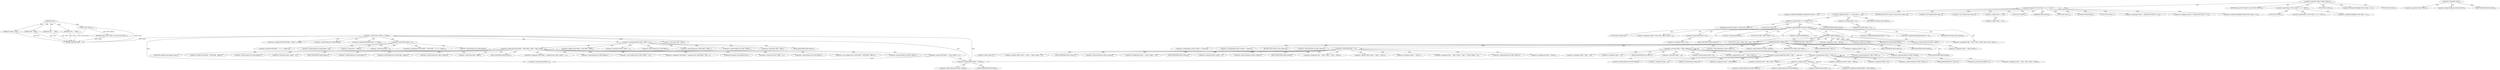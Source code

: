 digraph "FUN1" {  
"8" [label = <(METHOD,FUN1)<SUB>1</SUB>> ]
"410" [label = <(METHOD_RETURN,ANY)<SUB>1</SUB>> ]
"9" [label = <(PARAM,FT_Library  VAR1)<SUB>1</SUB>> ]
"10" [label = <(PARAM,VAR2*  VAR3)<SUB>2</SUB>> ]
"11" [label = <(PARAM,FT_Pos      VAR4)<SUB>3</SUB>> ]
"12" [label = <(PARAM,FT_Pos      VAR5)<SUB>4</SUB>> ]
"22" [label = <(RETURN,return FUN2( VAR14 );,return FUN2( VAR14 );)<SUB>17</SUB>> ]
"23" [label = <(FUN2,FUN2( VAR14 ))<SUB>17</SUB>> ]
"254" [label = <(&lt;operator&gt;.equals,VAR3-&gt;VAR20 == VAR24)<SUB>97</SUB>> ]
"55" [label = <(&lt;operator&gt;.assignment,VAR12 = (VAR18)FUN3( VAR4 ) &gt;&gt; 6)<SUB>26</SUB>> ]
"63" [label = <(&lt;operator&gt;.assignment,VAR13 = (VAR18)FUN3( VAR5 ) &gt;&gt; 6)<SUB>27</SUB>> ]
"158" [label = <(&lt;operator&gt;.assignment,VAR6 = FUN7( VAR1-&gt;VAR28, VAR3, VAR12, VAR13 ))<SUB>71</SUB>> ]
"172" [label = <(&lt;operator&gt;.assignment,VAR11 = VAR3-&gt;VAR11)<SUB>76</SUB>> ]
"398" [label = <(&lt;operator&gt;.assignmentPlus,VAR3-&gt;VAR32 += VAR12)<SUB>146</SUB>> ]
"403" [label = <(&lt;operator&gt;.assignmentPlus,VAR3-&gt;VAR29 += VAR13)<SUB>147</SUB>> ]
"408" [label = <(RETURN,return VAR19;,return VAR19;)<SUB>149</SUB>> ]
"26" [label = <(&lt;operator&gt;.logicalOr,!VAR3 || !VAR3-&gt;VAR15)<SUB>19</SUB>> ]
"38" [label = <(&lt;operator&gt;.logicalOr,( ( FUN3( VAR4 ) &gt;&gt; 6 ) &gt; VAR17 ) ||
         (...)<SUB>22</SUB>> ]
"57" [label = <(&lt;operator&gt;.arithmeticShiftRight,(VAR18)FUN3( VAR4 ) &gt;&gt; 6)<SUB>26</SUB>> ]
"65" [label = <(&lt;operator&gt;.arithmeticShiftRight,(VAR18)FUN3( VAR5 ) &gt;&gt; 6)<SUB>27</SUB>> ]
"72" [label = <(&lt;operator&gt;.logicalAnd,VAR12 == 0 &amp;&amp; VAR13 == 0)<SUB>29</SUB>> ]
"97" [label = <(&lt;operator&gt;.indirectFieldAccess,VAR3-&gt;VAR20)<SUB>34</SUB>> ]
"160" [label = <(FUN7,FUN7( VAR1-&gt;VAR28, VAR3, VAR12, VAR13 ))<SUB>71</SUB>> ]
"168" [label = <(IDENTIFIER,VAR6,if (VAR6))<SUB>72</SUB>> ]
"174" [label = <(&lt;operator&gt;.indirectFieldAccess,VAR3-&gt;VAR11)<SUB>76</SUB>> ]
"178" [label = <(&lt;operator&gt;.greaterThan,VAR11 &gt; 0)<SUB>77</SUB>> ]
"215" [label = <(&lt;operator&gt;.lessThan,VAR10 &lt; VAR3-&gt;VAR29)<SUB>86</SUB>> ]
"220" [label = <(&lt;operator&gt;.postIncrement,VAR10++)<SUB>86</SUB>> ]
"399" [label = <(&lt;operator&gt;.indirectFieldAccess,VAR3-&gt;VAR32)<SUB>146</SUB>> ]
"404" [label = <(&lt;operator&gt;.indirectFieldAccess,VAR3-&gt;VAR29)<SUB>147</SUB>> ]
"27" [label = <(&lt;operator&gt;.logicalNot,!VAR3)<SUB>19</SUB>> ]
"29" [label = <(&lt;operator&gt;.logicalNot,!VAR3-&gt;VAR15)<SUB>19</SUB>> ]
"34" [label = <(RETURN,return FUN2( VAR16 );,return FUN2( VAR16 );)<SUB>20</SUB>> ]
"39" [label = <(&lt;operator&gt;.greaterThan,( FUN3( VAR4 ) &gt;&gt; 6 ) &gt; VAR17)<SUB>22</SUB>> ]
"45" [label = <(&lt;operator&gt;.greaterThan,( FUN3( VAR5 ) &gt;&gt; 6 ) &gt; VAR17)<SUB>23</SUB>> ]
"52" [label = <(RETURN,return FUN2( VAR16 );,return FUN2( VAR16 );)<SUB>24</SUB>> ]
"58" [label = <(&lt;operator&gt;.cast,(VAR18)FUN3( VAR4 ))<SUB>26</SUB>> ]
"66" [label = <(&lt;operator&gt;.cast,(VAR18)FUN3( VAR5 ))<SUB>27</SUB>> ]
"73" [label = <(&lt;operator&gt;.equals,VAR12 == 0)<SUB>29</SUB>> ]
"76" [label = <(&lt;operator&gt;.equals,VAR13 == 0)<SUB>29</SUB>> ]
"80" [label = <(RETURN,return VAR19;,return VAR19;)<SUB>30</SUB>> ]
"99" [label = <(FIELD_IDENTIFIER,VAR20,VAR20)<SUB>34</SUB>> ]
"144" [label = <(&lt;operator&gt;.assignmentMultiplication,VAR12 *= 3)<SUB>59</SUB>> ]
"150" [label = <(&lt;operator&gt;.assignmentMultiplication,VAR13 *= 3)<SUB>63</SUB>> ]
"156" [label = <(RETURN,return VAR19;,return VAR19;)<SUB>68</SUB>> ]
"161" [label = <(&lt;operator&gt;.indirectFieldAccess,VAR1-&gt;VAR28)<SUB>71</SUB>> ]
"170" [label = <(RETURN,return VAR6;,return VAR6;)<SUB>73</SUB>> ]
"176" [label = <(FIELD_IDENTIFIER,VAR11,VAR11)<SUB>76</SUB>> ]
"182" [label = <(&lt;operator&gt;.assignment,VAR7 = VAR3-&gt;VAR15 + VAR11 * VAR13)<SUB>78</SUB>> ]
"212" [label = <(&lt;operator&gt;.assignment,VAR10 = 0)<SUB>86</SUB>> ]
"217" [label = <(&lt;operator&gt;.indirectFieldAccess,VAR3-&gt;VAR29)<SUB>86</SUB>> ]
"393" [label = <(&lt;operator&gt;.assignmentPlus,VAR7 += VAR3-&gt;VAR11)<SUB>143</SUB>> ]
"401" [label = <(FIELD_IDENTIFIER,VAR32,VAR32)<SUB>146</SUB>> ]
"406" [label = <(FIELD_IDENTIFIER,VAR29,VAR29)<SUB>147</SUB>> ]
"30" [label = <(&lt;operator&gt;.indirectFieldAccess,VAR3-&gt;VAR15)<SUB>19</SUB>> ]
"35" [label = <(FUN2,FUN2( VAR16 ))<SUB>20</SUB>> ]
"40" [label = <(&lt;operator&gt;.arithmeticShiftRight,FUN3( VAR4 ) &gt;&gt; 6)<SUB>22</SUB>> ]
"46" [label = <(&lt;operator&gt;.arithmeticShiftRight,FUN3( VAR5 ) &gt;&gt; 6)<SUB>23</SUB>> ]
"53" [label = <(FUN2,FUN2( VAR16 ))<SUB>24</SUB>> ]
"59" [label = <(UNKNOWN,VAR18,VAR18)<SUB>26</SUB>> ]
"60" [label = <(FUN3,FUN3( VAR4 ))<SUB>26</SUB>> ]
"67" [label = <(UNKNOWN,VAR18,VAR18)<SUB>27</SUB>> ]
"68" [label = <(FUN3,FUN3( VAR5 ))<SUB>27</SUB>> ]
"107" [label = <(FUN4,FUN4( &amp;VAR23 ))<SUB>43</SUB>> ]
"110" [label = <(&lt;operator&gt;.assignment,VAR6 = FUN5( VAR1, VAR3, &amp;VAR23, 1 ))<SUB>44</SUB>> ]
"123" [label = <(FUN6,FUN6( VAR1, VAR3 ))<SUB>48</SUB>> ]
"126" [label = <(&lt;operator&gt;.assignment,*VAR3 = VAR23)<SUB>49</SUB>> ]
"134" [label = <(&lt;operator&gt;.greaterThan,VAR12 &gt; 8)<SUB>54</SUB>> ]
"163" [label = <(FIELD_IDENTIFIER,VAR28,VAR28)<SUB>71</SUB>> ]
"184" [label = <(&lt;operator&gt;.addition,VAR3-&gt;VAR15 + VAR11 * VAR13)<SUB>78</SUB>> ]
"193" [label = <(&lt;operator&gt;.assignment,VAR11 = -VAR11)<SUB>81</SUB>> ]
"197" [label = <(&lt;operator&gt;.assignment,VAR7 = VAR3-&gt;VAR15 + VAR11 * ( VAR3-&gt;VAR29 - 1 ))<SUB>82</SUB>> ]
"219" [label = <(FIELD_IDENTIFIER,VAR29,VAR29)<SUB>86</SUB>> ]
"230" [label = <(&lt;operator&gt;.greaterEqualsThan,VAR9 &gt;= 0)<SUB>89</SUB>> ]
"233" [label = <(&lt;operator&gt;.postDecrement,VAR9--)<SUB>89</SUB>> ]
"360" [label = <(&lt;operator&gt;.lessEqualsThan,VAR9 &lt;= VAR13)<SUB>133</SUB>> ]
"363" [label = <(&lt;operator&gt;.postIncrement,VAR9++)<SUB>133</SUB>> ]
"395" [label = <(&lt;operator&gt;.indirectFieldAccess,VAR3-&gt;VAR11)<SUB>143</SUB>> ]
"32" [label = <(FIELD_IDENTIFIER,VAR15,VAR15)<SUB>19</SUB>> ]
"41" [label = <(FUN3,FUN3( VAR4 ))<SUB>22</SUB>> ]
"47" [label = <(FUN3,FUN3( VAR5 ))<SUB>23</SUB>> ]
"85" [label = <(&lt;operator&gt;.logicalOr,VAR12 &lt; 0 || VAR13 &lt; 0)<SUB>31</SUB>> ]
"108" [label = <(&lt;operator&gt;.addressOf,&amp;VAR23)<SUB>43</SUB>> ]
"112" [label = <(FUN5,FUN5( VAR1, VAR3, &amp;VAR23, 1 ))<SUB>44</SUB>> ]
"119" [label = <(IDENTIFIER,VAR6,if (VAR6))<SUB>45</SUB>> ]
"127" [label = <(&lt;operator&gt;.indirection,*VAR3)<SUB>49</SUB>> ]
"138" [label = <(&lt;operator&gt;.assignment,VAR12 = 8)<SUB>55</SUB>> ]
"185" [label = <(&lt;operator&gt;.indirectFieldAccess,VAR3-&gt;VAR15)<SUB>78</SUB>> ]
"188" [label = <(&lt;operator&gt;.multiplication,VAR11 * VAR13)<SUB>78</SUB>> ]
"195" [label = <(&lt;operator&gt;.minus,-VAR11)<SUB>81</SUB>> ]
"199" [label = <(&lt;operator&gt;.addition,VAR3-&gt;VAR15 + VAR11 * ( VAR3-&gt;VAR29 - 1 ))<SUB>82</SUB>> ]
"225" [label = <(&lt;operator&gt;.assignment,VAR9 = VAR11 - 1)<SUB>89</SUB>> ]
"237" [label = <(&lt;operator&gt;.assignment,VAR23 = VAR7[VAR9])<SUB>94</SUB>> ]
"357" [label = <(&lt;operator&gt;.assignment,VAR9 = 1)<SUB>133</SUB>> ]
"367" [label = <(&lt;operator&gt;.assignment,VAR31 = VAR7 - VAR3-&gt;VAR11 * VAR9)<SUB>138</SUB>> ]
"397" [label = <(FIELD_IDENTIFIER,VAR11,VAR11)<SUB>143</SUB>> ]
"86" [label = <(&lt;operator&gt;.lessThan,VAR12 &lt; 0)<SUB>31</SUB>> ]
"89" [label = <(&lt;operator&gt;.lessThan,VAR13 &lt; 0)<SUB>31</SUB>> ]
"93" [label = <(RETURN,return FUN2( VAR16 );,return FUN2( VAR16 );)<SUB>32</SUB>> ]
"115" [label = <(&lt;operator&gt;.addressOf,&amp;VAR23)<SUB>44</SUB>> ]
"121" [label = <(RETURN,return VAR6;,return VAR6;)<SUB>46</SUB>> ]
"187" [label = <(FIELD_IDENTIFIER,VAR15,VAR15)<SUB>78</SUB>> ]
"200" [label = <(&lt;operator&gt;.indirectFieldAccess,VAR3-&gt;VAR15)<SUB>82</SUB>> ]
"203" [label = <(&lt;operator&gt;.multiplication,VAR11 * ( VAR3-&gt;VAR29 - 1 ))<SUB>82</SUB>> ]
"227" [label = <(&lt;operator&gt;.subtraction,VAR11 - 1)<SUB>89</SUB>> ]
"239" [label = <(&lt;operator&gt;.indirectIndexAccess,VAR7[VAR9])<SUB>94</SUB>> ]
"247" [label = <(&lt;operator&gt;.lessEqualsThan,VAR8 &lt;= VAR12)<SUB>95</SUB>> ]
"250" [label = <(&lt;operator&gt;.postIncrement,VAR8++)<SUB>95</SUB>> ]
"369" [label = <(&lt;operator&gt;.subtraction,VAR7 - VAR3-&gt;VAR11 * VAR9)<SUB>138</SUB>> ]
"381" [label = <(&lt;operator&gt;.lessThan,VAR8 &lt; VAR11)<SUB>139</SUB>> ]
"384" [label = <(&lt;operator&gt;.postIncrement,VAR8++)<SUB>139</SUB>> ]
"386" [label = <(&lt;operators&gt;.assignmentOr,VAR31[VAR8] |= VAR7[VAR8])<SUB>140</SUB>> ]
"94" [label = <(FUN2,FUN2( VAR16 ))<SUB>32</SUB>> ]
"202" [label = <(FIELD_IDENTIFIER,VAR15,VAR15)<SUB>82</SUB>> ]
"205" [label = <(&lt;operator&gt;.subtraction,VAR3-&gt;VAR29 - 1)<SUB>82</SUB>> ]
"244" [label = <(&lt;operator&gt;.assignment,VAR8 = 1)<SUB>95</SUB>> ]
"371" [label = <(&lt;operator&gt;.multiplication,VAR3-&gt;VAR11 * VAR9)<SUB>138</SUB>> ]
"378" [label = <(&lt;operator&gt;.assignment,VAR8 = 0)<SUB>139</SUB>> ]
"387" [label = <(&lt;operator&gt;.indirectIndexAccess,VAR31[VAR8])<SUB>140</SUB>> ]
"390" [label = <(&lt;operator&gt;.indirectIndexAccess,VAR7[VAR8])<SUB>140</SUB>> ]
"206" [label = <(&lt;operator&gt;.indirectFieldAccess,VAR3-&gt;VAR29)<SUB>82</SUB>> ]
"372" [label = <(&lt;operator&gt;.indirectFieldAccess,VAR3-&gt;VAR11)<SUB>138</SUB>> ]
"208" [label = <(FIELD_IDENTIFIER,VAR29,VAR29)<SUB>82</SUB>> ]
"255" [label = <(&lt;operator&gt;.indirectFieldAccess,VAR3-&gt;VAR20)<SUB>97</SUB>> ]
"260" [label = <(&lt;operators&gt;.assignmentOr,VAR7[VAR9] |= VAR23 &gt;&gt; VAR8)<SUB>99</SUB>> ]
"374" [label = <(FIELD_IDENTIFIER,VAR11,VAR11)<SUB>138</SUB>> ]
"257" [label = <(FIELD_IDENTIFIER,VAR20,VAR20)<SUB>97</SUB>> ]
"261" [label = <(&lt;operator&gt;.indirectIndexAccess,VAR7[VAR9])<SUB>99</SUB>> ]
"264" [label = <(&lt;operator&gt;.arithmeticShiftRight,VAR23 &gt;&gt; VAR8)<SUB>99</SUB>> ]
"268" [label = <(&lt;operator&gt;.greaterThan,VAR9 &gt; 0)<SUB>102</SUB>> ]
"272" [label = <(&lt;operators&gt;.assignmentOr,VAR7[VAR9] |= VAR7[VAR9 - 1] &lt;&lt; ( 8 - VAR8 ))<SUB>103</SUB>> ]
"288" [label = <(&lt;operator&gt;.greaterEqualsThan,VAR9 - VAR8 &gt;= 0)<SUB>112</SUB>> ]
"273" [label = <(&lt;operator&gt;.indirectIndexAccess,VAR7[VAR9])<SUB>103</SUB>> ]
"276" [label = <(&lt;operator&gt;.shiftLeft,VAR7[VAR9 - 1] &lt;&lt; ( 8 - VAR8 ))<SUB>103</SUB>> ]
"289" [label = <(&lt;operator&gt;.subtraction,VAR9 - VAR8)<SUB>112</SUB>> ]
"277" [label = <(&lt;operator&gt;.indirectIndexAccess,VAR7[VAR9 - 1])<SUB>103</SUB>> ]
"282" [label = <(&lt;operator&gt;.subtraction,8 - VAR8)<SUB>103</SUB>> ]
"295" [label = <(&lt;operator&gt;.greaterThan,VAR7[VAR9] + VAR7[VAR9 - VAR8] &gt; VAR3-&gt;VAR30 - 1)<SUB>114</SUB>> ]
"279" [label = <(&lt;operator&gt;.subtraction,VAR9 - 1)<SUB>103</SUB>> ]
"296" [label = <(&lt;operator&gt;.addition,VAR7[VAR9] + VAR7[VAR9 - VAR8])<SUB>114</SUB>> ]
"305" [label = <(&lt;operator&gt;.subtraction,VAR3-&gt;VAR30 - 1)<SUB>114</SUB>> ]
"311" [label = <(&lt;operator&gt;.assignment,VAR7[VAR9] = (unsigned char)( VAR3-&gt;VAR30 - 1 ))<SUB>116</SUB>> ]
"297" [label = <(&lt;operator&gt;.indirectIndexAccess,VAR7[VAR9])<SUB>114</SUB>> ]
"300" [label = <(&lt;operator&gt;.indirectIndexAccess,VAR7[VAR9 - VAR8])<SUB>114</SUB>> ]
"306" [label = <(&lt;operator&gt;.indirectFieldAccess,VAR3-&gt;VAR30)<SUB>114</SUB>> ]
"312" [label = <(&lt;operator&gt;.indirectIndexAccess,VAR7[VAR9])<SUB>116</SUB>> ]
"315" [label = <(&lt;operator&gt;.cast,(unsigned char)( VAR3-&gt;VAR30 - 1 ))<SUB>116</SUB>> ]
"325" [label = <(&lt;operator&gt;.assignment,VAR7[VAR9] = (unsigned char)( VAR7[VAR9] + VAR7...)<SUB>121</SUB>> ]
"302" [label = <(&lt;operator&gt;.subtraction,VAR9 - VAR8)<SUB>114</SUB>> ]
"308" [label = <(FIELD_IDENTIFIER,VAR30,VAR30)<SUB>114</SUB>> ]
"316" [label = <(UNKNOWN,unsigned char,unsigned char)<SUB>116</SUB>> ]
"317" [label = <(&lt;operator&gt;.subtraction,VAR3-&gt;VAR30 - 1)<SUB>116</SUB>> ]
"326" [label = <(&lt;operator&gt;.indirectIndexAccess,VAR7[VAR9])<SUB>121</SUB>> ]
"329" [label = <(&lt;operator&gt;.cast,(unsigned char)( VAR7[VAR9] + VAR7[VAR9 - VAR8] ))<SUB>121</SUB>> ]
"341" [label = <(&lt;operator&gt;.equals,VAR7[VAR9] == VAR3-&gt;VAR30 - 1)<SUB>122</SUB>> ]
"318" [label = <(&lt;operator&gt;.indirectFieldAccess,VAR3-&gt;VAR30)<SUB>116</SUB>> ]
"330" [label = <(UNKNOWN,unsigned char,unsigned char)<SUB>121</SUB>> ]
"331" [label = <(&lt;operator&gt;.addition,VAR7[VAR9] + VAR7[VAR9 - VAR8])<SUB>121</SUB>> ]
"342" [label = <(&lt;operator&gt;.indirectIndexAccess,VAR7[VAR9])<SUB>122</SUB>> ]
"345" [label = <(&lt;operator&gt;.subtraction,VAR3-&gt;VAR30 - 1)<SUB>122</SUB>> ]
"320" [label = <(FIELD_IDENTIFIER,VAR30,VAR30)<SUB>116</SUB>> ]
"332" [label = <(&lt;operator&gt;.indirectIndexAccess,VAR7[VAR9])<SUB>121</SUB>> ]
"335" [label = <(&lt;operator&gt;.indirectIndexAccess,VAR7[VAR9 - VAR8])<SUB>121</SUB>> ]
"346" [label = <(&lt;operator&gt;.indirectFieldAccess,VAR3-&gt;VAR30)<SUB>122</SUB>> ]
"337" [label = <(&lt;operator&gt;.subtraction,VAR9 - VAR8)<SUB>121</SUB>> ]
"348" [label = <(FIELD_IDENTIFIER,VAR30,VAR30)<SUB>122</SUB>> ]
  "22" -> "410"  [ label = "DDG: &lt;RET&gt;"] 
  "9" -> "410"  [ label = "DDG: VAR1"] 
  "10" -> "410"  [ label = "DDG: VAR3"] 
  "11" -> "410"  [ label = "DDG: VAR4"] 
  "12" -> "410"  [ label = "DDG: VAR5"] 
  "23" -> "410"  [ label = "DDG: VAR14"] 
  "23" -> "410"  [ label = "DDG: FUN2( VAR14 )"] 
  "254" -> "410"  [ label = "DDG: VAR24"] 
  "8" -> "9"  [ label = "DDG: "] 
  "8" -> "10"  [ label = "DDG: "] 
  "8" -> "11"  [ label = "DDG: "] 
  "8" -> "12"  [ label = "DDG: "] 
  "23" -> "22"  [ label = "DDG: FUN2( VAR14 )"] 
  "8" -> "23"  [ label = "DDG: "] 
  "26" -> "34"  [ label = "CDG: "] 
  "26" -> "38"  [ label = "CDG: "] 
  "26" -> "40"  [ label = "CDG: "] 
  "26" -> "41"  [ label = "CDG: "] 
  "26" -> "39"  [ label = "CDG: "] 
  "26" -> "35"  [ label = "CDG: "] 
  "38" -> "68"  [ label = "CDG: "] 
  "38" -> "60"  [ label = "CDG: "] 
  "38" -> "52"  [ label = "CDG: "] 
  "38" -> "59"  [ label = "CDG: "] 
  "38" -> "66"  [ label = "CDG: "] 
  "38" -> "72"  [ label = "CDG: "] 
  "38" -> "65"  [ label = "CDG: "] 
  "38" -> "53"  [ label = "CDG: "] 
  "38" -> "55"  [ label = "CDG: "] 
  "38" -> "73"  [ label = "CDG: "] 
  "38" -> "57"  [ label = "CDG: "] 
  "38" -> "67"  [ label = "CDG: "] 
  "38" -> "58"  [ label = "CDG: "] 
  "38" -> "63"  [ label = "CDG: "] 
  "72" -> "80"  [ label = "CDG: "] 
  "72" -> "86"  [ label = "CDG: "] 
  "72" -> "85"  [ label = "CDG: "] 
  "97" -> "161"  [ label = "CDG: "] 
  "97" -> "163"  [ label = "CDG: "] 
  "97" -> "150"  [ label = "CDG: "] 
  "97" -> "168"  [ label = "CDG: "] 
  "97" -> "112"  [ label = "CDG: "] 
  "97" -> "134"  [ label = "CDG: "] 
  "97" -> "108"  [ label = "CDG: "] 
  "97" -> "158"  [ label = "CDG: "] 
  "97" -> "160"  [ label = "CDG: "] 
  "97" -> "107"  [ label = "CDG: "] 
  "97" -> "115"  [ label = "CDG: "] 
  "97" -> "119"  [ label = "CDG: "] 
  "97" -> "144"  [ label = "CDG: "] 
  "97" -> "110"  [ label = "CDG: "] 
  "97" -> "156"  [ label = "CDG: "] 
  "168" -> "215"  [ label = "CDG: "] 
  "168" -> "170"  [ label = "CDG: "] 
  "168" -> "401"  [ label = "CDG: "] 
  "168" -> "403"  [ label = "CDG: "] 
  "168" -> "408"  [ label = "CDG: "] 
  "168" -> "174"  [ label = "CDG: "] 
  "168" -> "217"  [ label = "CDG: "] 
  "168" -> "176"  [ label = "CDG: "] 
  "168" -> "404"  [ label = "CDG: "] 
  "168" -> "172"  [ label = "CDG: "] 
  "168" -> "178"  [ label = "CDG: "] 
  "168" -> "212"  [ label = "CDG: "] 
  "168" -> "398"  [ label = "CDG: "] 
  "168" -> "399"  [ label = "CDG: "] 
  "168" -> "406"  [ label = "CDG: "] 
  "168" -> "219"  [ label = "CDG: "] 
  "178" -> "188"  [ label = "CDG: "] 
  "178" -> "206"  [ label = "CDG: "] 
  "178" -> "208"  [ label = "CDG: "] 
  "178" -> "195"  [ label = "CDG: "] 
  "178" -> "184"  [ label = "CDG: "] 
  "178" -> "182"  [ label = "CDG: "] 
  "178" -> "202"  [ label = "CDG: "] 
  "178" -> "200"  [ label = "CDG: "] 
  "178" -> "199"  [ label = "CDG: "] 
  "178" -> "185"  [ label = "CDG: "] 
  "178" -> "197"  [ label = "CDG: "] 
  "178" -> "187"  [ label = "CDG: "] 
  "178" -> "205"  [ label = "CDG: "] 
  "178" -> "193"  [ label = "CDG: "] 
  "178" -> "203"  [ label = "CDG: "] 
  "215" -> "230"  [ label = "CDG: "] 
  "215" -> "215"  [ label = "CDG: "] 
  "215" -> "217"  [ label = "CDG: "] 
  "215" -> "357"  [ label = "CDG: "] 
  "215" -> "360"  [ label = "CDG: "] 
  "215" -> "397"  [ label = "CDG: "] 
  "215" -> "227"  [ label = "CDG: "] 
  "215" -> "225"  [ label = "CDG: "] 
  "215" -> "395"  [ label = "CDG: "] 
  "215" -> "393"  [ label = "CDG: "] 
  "215" -> "220"  [ label = "CDG: "] 
  "215" -> "219"  [ label = "CDG: "] 
  "27" -> "30"  [ label = "CDG: "] 
  "27" -> "29"  [ label = "CDG: "] 
  "27" -> "32"  [ label = "CDG: "] 
  "39" -> "47"  [ label = "CDG: "] 
  "39" -> "46"  [ label = "CDG: "] 
  "39" -> "45"  [ label = "CDG: "] 
  "73" -> "76"  [ label = "CDG: "] 
  "134" -> "138"  [ label = "CDG: "] 
  "230" -> "230"  [ label = "CDG: "] 
  "230" -> "247"  [ label = "CDG: "] 
  "230" -> "237"  [ label = "CDG: "] 
  "230" -> "244"  [ label = "CDG: "] 
  "230" -> "233"  [ label = "CDG: "] 
  "230" -> "239"  [ label = "CDG: "] 
  "360" -> "378"  [ label = "CDG: "] 
  "360" -> "374"  [ label = "CDG: "] 
  "360" -> "372"  [ label = "CDG: "] 
  "360" -> "360"  [ label = "CDG: "] 
  "360" -> "367"  [ label = "CDG: "] 
  "360" -> "381"  [ label = "CDG: "] 
  "360" -> "371"  [ label = "CDG: "] 
  "360" -> "369"  [ label = "CDG: "] 
  "360" -> "363"  [ label = "CDG: "] 
  "85" -> "93"  [ label = "CDG: "] 
  "85" -> "94"  [ label = "CDG: "] 
  "85" -> "97"  [ label = "CDG: "] 
  "85" -> "99"  [ label = "CDG: "] 
  "119" -> "161"  [ label = "CDG: "] 
  "119" -> "163"  [ label = "CDG: "] 
  "119" -> "168"  [ label = "CDG: "] 
  "119" -> "127"  [ label = "CDG: "] 
  "119" -> "158"  [ label = "CDG: "] 
  "119" -> "160"  [ label = "CDG: "] 
  "119" -> "123"  [ label = "CDG: "] 
  "119" -> "121"  [ label = "CDG: "] 
  "119" -> "126"  [ label = "CDG: "] 
  "86" -> "89"  [ label = "CDG: "] 
  "247" -> "254"  [ label = "CDG: "] 
  "247" -> "257"  [ label = "CDG: "] 
  "247" -> "255"  [ label = "CDG: "] 
  "381" -> "384"  [ label = "CDG: "] 
  "381" -> "390"  [ label = "CDG: "] 
  "381" -> "386"  [ label = "CDG: "] 
  "381" -> "387"  [ label = "CDG: "] 
  "381" -> "381"  [ label = "CDG: "] 
  "254" -> "264"  [ label = "CDG: "] 
  "254" -> "247"  [ label = "CDG: "] 
  "254" -> "288"  [ label = "CDG: "] 
  "254" -> "268"  [ label = "CDG: "] 
  "254" -> "260"  [ label = "CDG: "] 
  "254" -> "261"  [ label = "CDG: "] 
  "254" -> "289"  [ label = "CDG: "] 
  "254" -> "250"  [ label = "CDG: "] 
  "268" -> "272"  [ label = "CDG: "] 
  "268" -> "276"  [ label = "CDG: "] 
  "268" -> "282"  [ label = "CDG: "] 
  "268" -> "273"  [ label = "CDG: "] 
  "268" -> "279"  [ label = "CDG: "] 
  "268" -> "277"  [ label = "CDG: "] 
  "288" -> "308"  [ label = "CDG: "] 
  "288" -> "300"  [ label = "CDG: "] 
  "288" -> "302"  [ label = "CDG: "] 
  "288" -> "306"  [ label = "CDG: "] 
  "288" -> "296"  [ label = "CDG: "] 
  "288" -> "305"  [ label = "CDG: "] 
  "288" -> "297"  [ label = "CDG: "] 
  "288" -> "295"  [ label = "CDG: "] 
  "295" -> "326"  [ label = "CDG: "] 
  "295" -> "317"  [ label = "CDG: "] 
  "295" -> "315"  [ label = "CDG: "] 
  "295" -> "346"  [ label = "CDG: "] 
  "295" -> "329"  [ label = "CDG: "] 
  "295" -> "348"  [ label = "CDG: "] 
  "295" -> "311"  [ label = "CDG: "] 
  "295" -> "335"  [ label = "CDG: "] 
  "295" -> "316"  [ label = "CDG: "] 
  "295" -> "342"  [ label = "CDG: "] 
  "295" -> "320"  [ label = "CDG: "] 
  "295" -> "337"  [ label = "CDG: "] 
  "295" -> "341"  [ label = "CDG: "] 
  "295" -> "332"  [ label = "CDG: "] 
  "295" -> "325"  [ label = "CDG: "] 
  "295" -> "318"  [ label = "CDG: "] 
  "295" -> "330"  [ label = "CDG: "] 
  "295" -> "345"  [ label = "CDG: "] 
  "295" -> "331"  [ label = "CDG: "] 
  "295" -> "312"  [ label = "CDG: "] 
  "341" -> "247"  [ label = "CDG: "] 
  "341" -> "250"  [ label = "CDG: "] 
}
